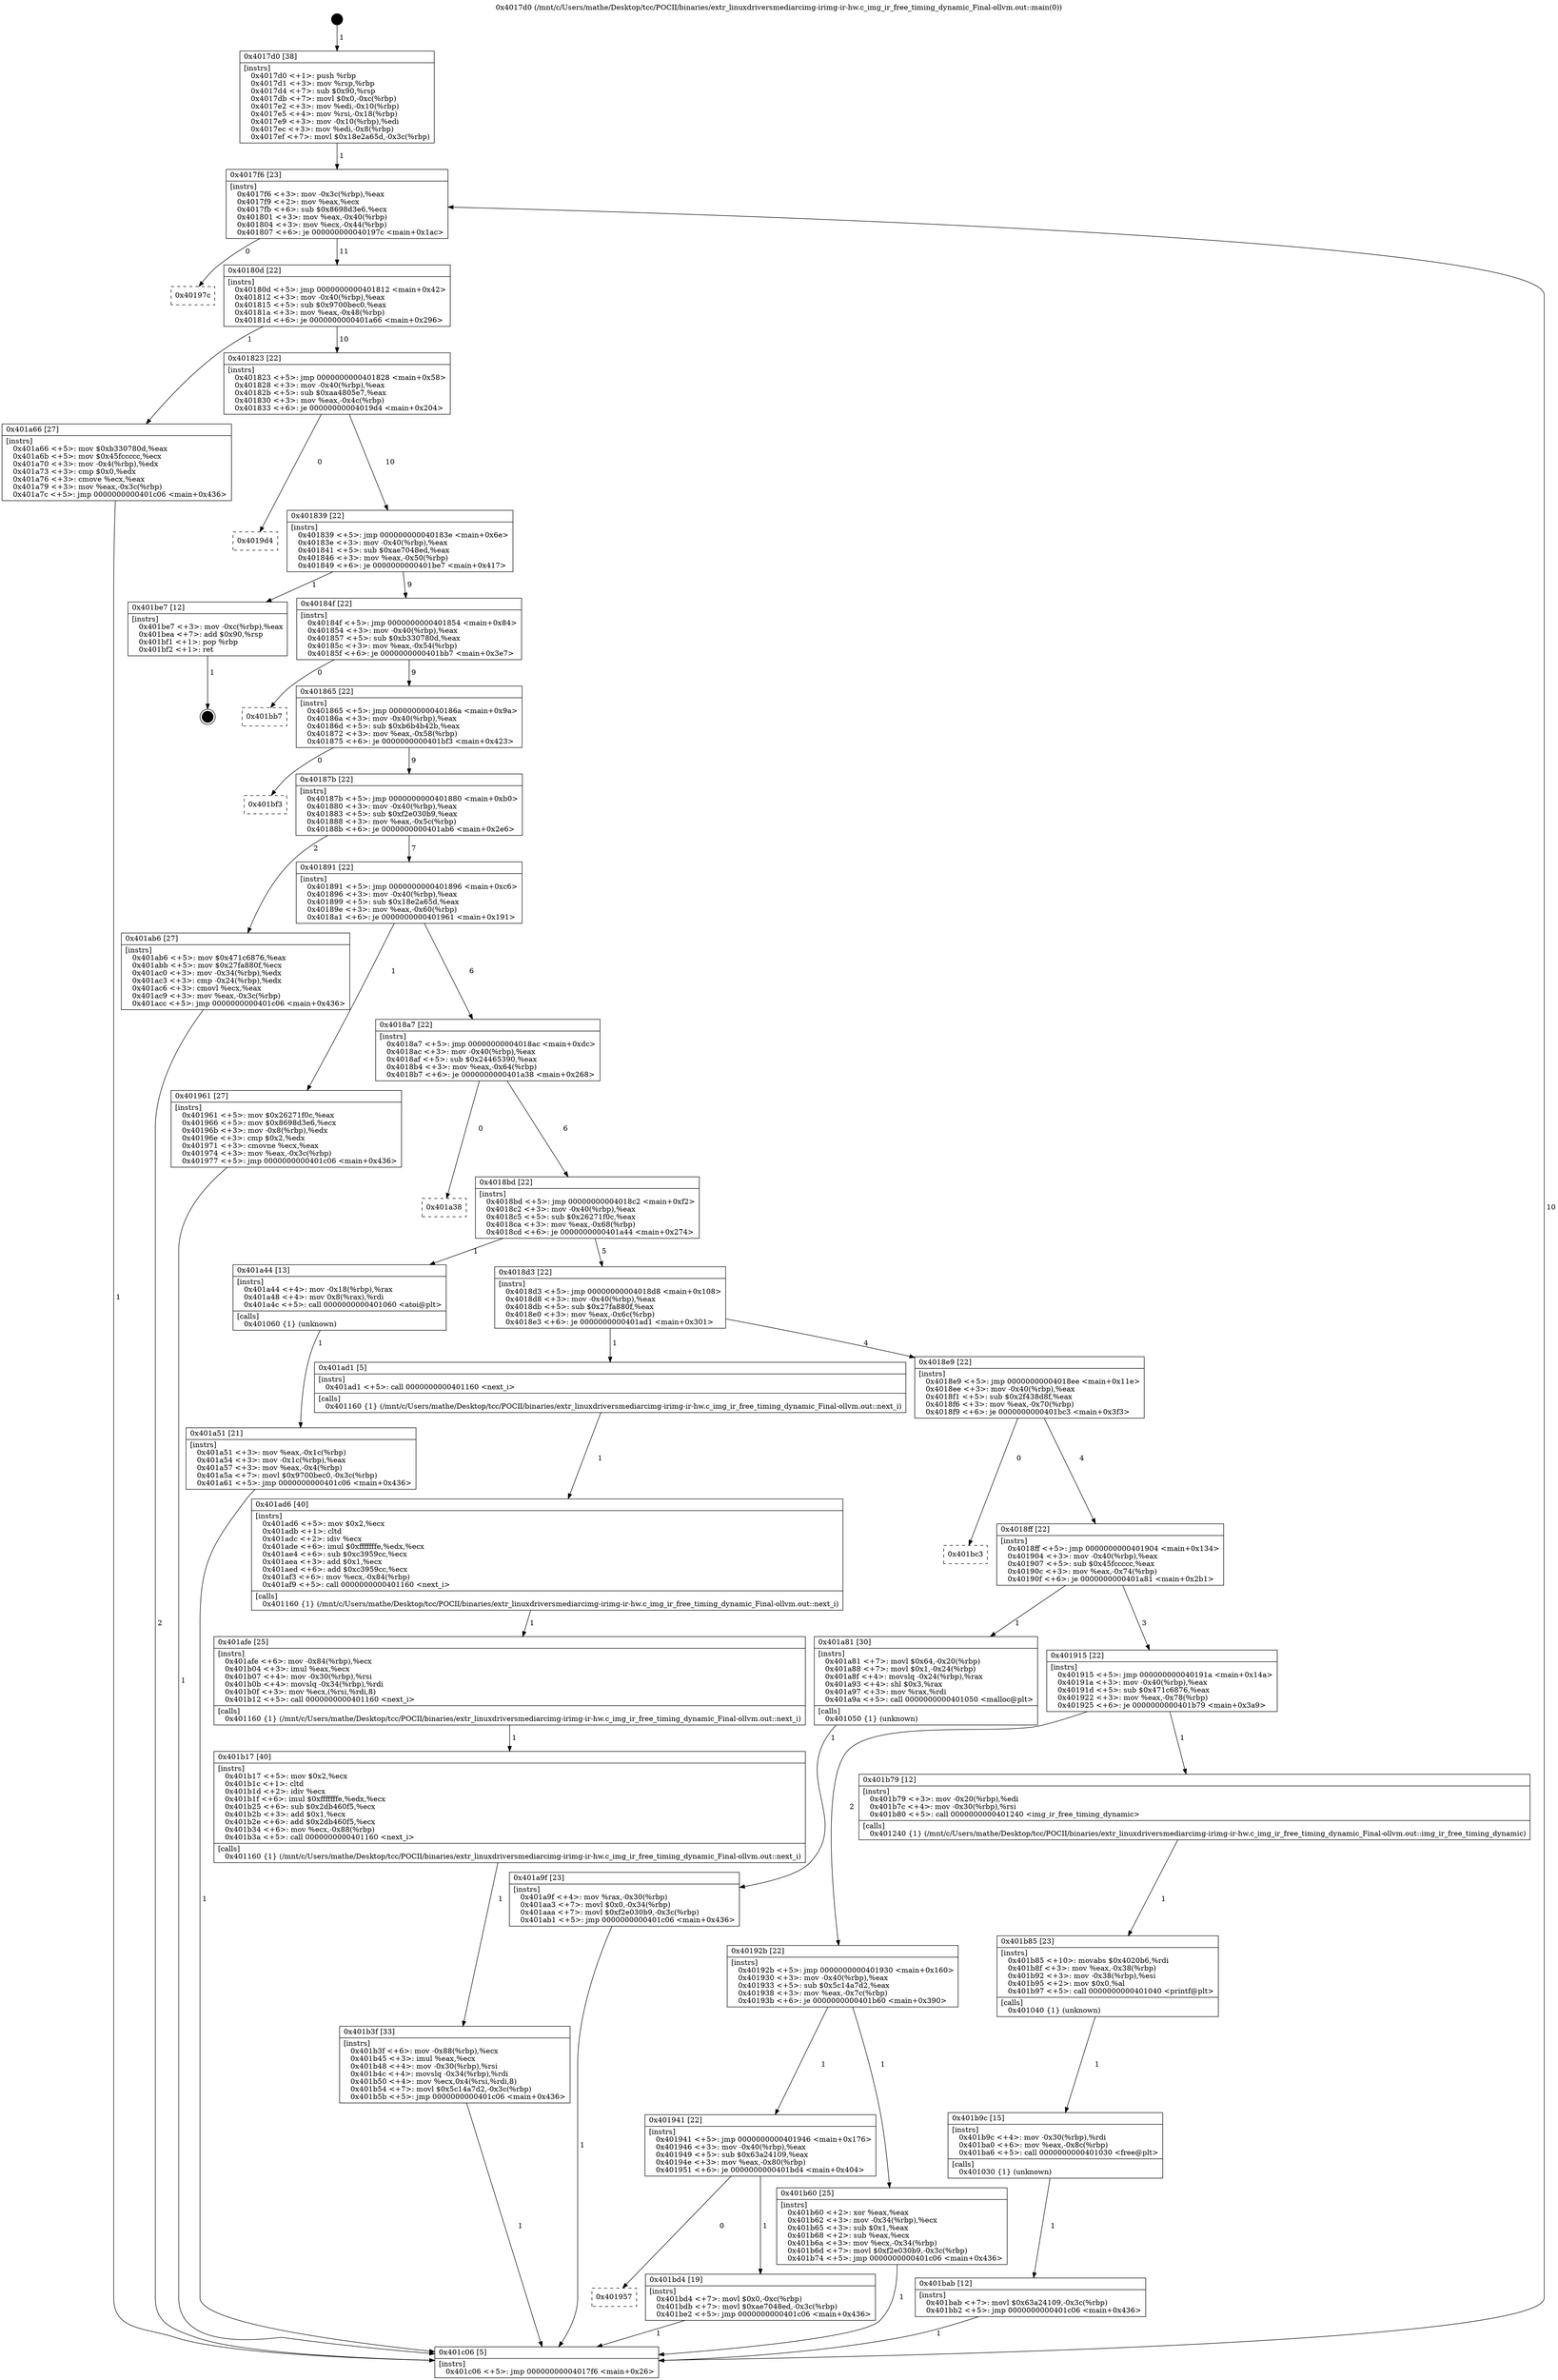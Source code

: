 digraph "0x4017d0" {
  label = "0x4017d0 (/mnt/c/Users/mathe/Desktop/tcc/POCII/binaries/extr_linuxdriversmediarcimg-irimg-ir-hw.c_img_ir_free_timing_dynamic_Final-ollvm.out::main(0))"
  labelloc = "t"
  node[shape=record]

  Entry [label="",width=0.3,height=0.3,shape=circle,fillcolor=black,style=filled]
  "0x4017f6" [label="{
     0x4017f6 [23]\l
     | [instrs]\l
     &nbsp;&nbsp;0x4017f6 \<+3\>: mov -0x3c(%rbp),%eax\l
     &nbsp;&nbsp;0x4017f9 \<+2\>: mov %eax,%ecx\l
     &nbsp;&nbsp;0x4017fb \<+6\>: sub $0x8698d3e6,%ecx\l
     &nbsp;&nbsp;0x401801 \<+3\>: mov %eax,-0x40(%rbp)\l
     &nbsp;&nbsp;0x401804 \<+3\>: mov %ecx,-0x44(%rbp)\l
     &nbsp;&nbsp;0x401807 \<+6\>: je 000000000040197c \<main+0x1ac\>\l
  }"]
  "0x40197c" [label="{
     0x40197c\l
  }", style=dashed]
  "0x40180d" [label="{
     0x40180d [22]\l
     | [instrs]\l
     &nbsp;&nbsp;0x40180d \<+5\>: jmp 0000000000401812 \<main+0x42\>\l
     &nbsp;&nbsp;0x401812 \<+3\>: mov -0x40(%rbp),%eax\l
     &nbsp;&nbsp;0x401815 \<+5\>: sub $0x9700bec0,%eax\l
     &nbsp;&nbsp;0x40181a \<+3\>: mov %eax,-0x48(%rbp)\l
     &nbsp;&nbsp;0x40181d \<+6\>: je 0000000000401a66 \<main+0x296\>\l
  }"]
  Exit [label="",width=0.3,height=0.3,shape=circle,fillcolor=black,style=filled,peripheries=2]
  "0x401a66" [label="{
     0x401a66 [27]\l
     | [instrs]\l
     &nbsp;&nbsp;0x401a66 \<+5\>: mov $0xb330780d,%eax\l
     &nbsp;&nbsp;0x401a6b \<+5\>: mov $0x45fccccc,%ecx\l
     &nbsp;&nbsp;0x401a70 \<+3\>: mov -0x4(%rbp),%edx\l
     &nbsp;&nbsp;0x401a73 \<+3\>: cmp $0x0,%edx\l
     &nbsp;&nbsp;0x401a76 \<+3\>: cmove %ecx,%eax\l
     &nbsp;&nbsp;0x401a79 \<+3\>: mov %eax,-0x3c(%rbp)\l
     &nbsp;&nbsp;0x401a7c \<+5\>: jmp 0000000000401c06 \<main+0x436\>\l
  }"]
  "0x401823" [label="{
     0x401823 [22]\l
     | [instrs]\l
     &nbsp;&nbsp;0x401823 \<+5\>: jmp 0000000000401828 \<main+0x58\>\l
     &nbsp;&nbsp;0x401828 \<+3\>: mov -0x40(%rbp),%eax\l
     &nbsp;&nbsp;0x40182b \<+5\>: sub $0xaa4805e7,%eax\l
     &nbsp;&nbsp;0x401830 \<+3\>: mov %eax,-0x4c(%rbp)\l
     &nbsp;&nbsp;0x401833 \<+6\>: je 00000000004019d4 \<main+0x204\>\l
  }"]
  "0x401957" [label="{
     0x401957\l
  }", style=dashed]
  "0x4019d4" [label="{
     0x4019d4\l
  }", style=dashed]
  "0x401839" [label="{
     0x401839 [22]\l
     | [instrs]\l
     &nbsp;&nbsp;0x401839 \<+5\>: jmp 000000000040183e \<main+0x6e\>\l
     &nbsp;&nbsp;0x40183e \<+3\>: mov -0x40(%rbp),%eax\l
     &nbsp;&nbsp;0x401841 \<+5\>: sub $0xae7048ed,%eax\l
     &nbsp;&nbsp;0x401846 \<+3\>: mov %eax,-0x50(%rbp)\l
     &nbsp;&nbsp;0x401849 \<+6\>: je 0000000000401be7 \<main+0x417\>\l
  }"]
  "0x401bd4" [label="{
     0x401bd4 [19]\l
     | [instrs]\l
     &nbsp;&nbsp;0x401bd4 \<+7\>: movl $0x0,-0xc(%rbp)\l
     &nbsp;&nbsp;0x401bdb \<+7\>: movl $0xae7048ed,-0x3c(%rbp)\l
     &nbsp;&nbsp;0x401be2 \<+5\>: jmp 0000000000401c06 \<main+0x436\>\l
  }"]
  "0x401be7" [label="{
     0x401be7 [12]\l
     | [instrs]\l
     &nbsp;&nbsp;0x401be7 \<+3\>: mov -0xc(%rbp),%eax\l
     &nbsp;&nbsp;0x401bea \<+7\>: add $0x90,%rsp\l
     &nbsp;&nbsp;0x401bf1 \<+1\>: pop %rbp\l
     &nbsp;&nbsp;0x401bf2 \<+1\>: ret\l
  }"]
  "0x40184f" [label="{
     0x40184f [22]\l
     | [instrs]\l
     &nbsp;&nbsp;0x40184f \<+5\>: jmp 0000000000401854 \<main+0x84\>\l
     &nbsp;&nbsp;0x401854 \<+3\>: mov -0x40(%rbp),%eax\l
     &nbsp;&nbsp;0x401857 \<+5\>: sub $0xb330780d,%eax\l
     &nbsp;&nbsp;0x40185c \<+3\>: mov %eax,-0x54(%rbp)\l
     &nbsp;&nbsp;0x40185f \<+6\>: je 0000000000401bb7 \<main+0x3e7\>\l
  }"]
  "0x401bab" [label="{
     0x401bab [12]\l
     | [instrs]\l
     &nbsp;&nbsp;0x401bab \<+7\>: movl $0x63a24109,-0x3c(%rbp)\l
     &nbsp;&nbsp;0x401bb2 \<+5\>: jmp 0000000000401c06 \<main+0x436\>\l
  }"]
  "0x401bb7" [label="{
     0x401bb7\l
  }", style=dashed]
  "0x401865" [label="{
     0x401865 [22]\l
     | [instrs]\l
     &nbsp;&nbsp;0x401865 \<+5\>: jmp 000000000040186a \<main+0x9a\>\l
     &nbsp;&nbsp;0x40186a \<+3\>: mov -0x40(%rbp),%eax\l
     &nbsp;&nbsp;0x40186d \<+5\>: sub $0xb6b4b42b,%eax\l
     &nbsp;&nbsp;0x401872 \<+3\>: mov %eax,-0x58(%rbp)\l
     &nbsp;&nbsp;0x401875 \<+6\>: je 0000000000401bf3 \<main+0x423\>\l
  }"]
  "0x401b9c" [label="{
     0x401b9c [15]\l
     | [instrs]\l
     &nbsp;&nbsp;0x401b9c \<+4\>: mov -0x30(%rbp),%rdi\l
     &nbsp;&nbsp;0x401ba0 \<+6\>: mov %eax,-0x8c(%rbp)\l
     &nbsp;&nbsp;0x401ba6 \<+5\>: call 0000000000401030 \<free@plt\>\l
     | [calls]\l
     &nbsp;&nbsp;0x401030 \{1\} (unknown)\l
  }"]
  "0x401bf3" [label="{
     0x401bf3\l
  }", style=dashed]
  "0x40187b" [label="{
     0x40187b [22]\l
     | [instrs]\l
     &nbsp;&nbsp;0x40187b \<+5\>: jmp 0000000000401880 \<main+0xb0\>\l
     &nbsp;&nbsp;0x401880 \<+3\>: mov -0x40(%rbp),%eax\l
     &nbsp;&nbsp;0x401883 \<+5\>: sub $0xf2e030b9,%eax\l
     &nbsp;&nbsp;0x401888 \<+3\>: mov %eax,-0x5c(%rbp)\l
     &nbsp;&nbsp;0x40188b \<+6\>: je 0000000000401ab6 \<main+0x2e6\>\l
  }"]
  "0x401b85" [label="{
     0x401b85 [23]\l
     | [instrs]\l
     &nbsp;&nbsp;0x401b85 \<+10\>: movabs $0x4020b6,%rdi\l
     &nbsp;&nbsp;0x401b8f \<+3\>: mov %eax,-0x38(%rbp)\l
     &nbsp;&nbsp;0x401b92 \<+3\>: mov -0x38(%rbp),%esi\l
     &nbsp;&nbsp;0x401b95 \<+2\>: mov $0x0,%al\l
     &nbsp;&nbsp;0x401b97 \<+5\>: call 0000000000401040 \<printf@plt\>\l
     | [calls]\l
     &nbsp;&nbsp;0x401040 \{1\} (unknown)\l
  }"]
  "0x401ab6" [label="{
     0x401ab6 [27]\l
     | [instrs]\l
     &nbsp;&nbsp;0x401ab6 \<+5\>: mov $0x471c6876,%eax\l
     &nbsp;&nbsp;0x401abb \<+5\>: mov $0x27fa880f,%ecx\l
     &nbsp;&nbsp;0x401ac0 \<+3\>: mov -0x34(%rbp),%edx\l
     &nbsp;&nbsp;0x401ac3 \<+3\>: cmp -0x24(%rbp),%edx\l
     &nbsp;&nbsp;0x401ac6 \<+3\>: cmovl %ecx,%eax\l
     &nbsp;&nbsp;0x401ac9 \<+3\>: mov %eax,-0x3c(%rbp)\l
     &nbsp;&nbsp;0x401acc \<+5\>: jmp 0000000000401c06 \<main+0x436\>\l
  }"]
  "0x401891" [label="{
     0x401891 [22]\l
     | [instrs]\l
     &nbsp;&nbsp;0x401891 \<+5\>: jmp 0000000000401896 \<main+0xc6\>\l
     &nbsp;&nbsp;0x401896 \<+3\>: mov -0x40(%rbp),%eax\l
     &nbsp;&nbsp;0x401899 \<+5\>: sub $0x18e2a65d,%eax\l
     &nbsp;&nbsp;0x40189e \<+3\>: mov %eax,-0x60(%rbp)\l
     &nbsp;&nbsp;0x4018a1 \<+6\>: je 0000000000401961 \<main+0x191\>\l
  }"]
  "0x401941" [label="{
     0x401941 [22]\l
     | [instrs]\l
     &nbsp;&nbsp;0x401941 \<+5\>: jmp 0000000000401946 \<main+0x176\>\l
     &nbsp;&nbsp;0x401946 \<+3\>: mov -0x40(%rbp),%eax\l
     &nbsp;&nbsp;0x401949 \<+5\>: sub $0x63a24109,%eax\l
     &nbsp;&nbsp;0x40194e \<+3\>: mov %eax,-0x80(%rbp)\l
     &nbsp;&nbsp;0x401951 \<+6\>: je 0000000000401bd4 \<main+0x404\>\l
  }"]
  "0x401961" [label="{
     0x401961 [27]\l
     | [instrs]\l
     &nbsp;&nbsp;0x401961 \<+5\>: mov $0x26271f0c,%eax\l
     &nbsp;&nbsp;0x401966 \<+5\>: mov $0x8698d3e6,%ecx\l
     &nbsp;&nbsp;0x40196b \<+3\>: mov -0x8(%rbp),%edx\l
     &nbsp;&nbsp;0x40196e \<+3\>: cmp $0x2,%edx\l
     &nbsp;&nbsp;0x401971 \<+3\>: cmovne %ecx,%eax\l
     &nbsp;&nbsp;0x401974 \<+3\>: mov %eax,-0x3c(%rbp)\l
     &nbsp;&nbsp;0x401977 \<+5\>: jmp 0000000000401c06 \<main+0x436\>\l
  }"]
  "0x4018a7" [label="{
     0x4018a7 [22]\l
     | [instrs]\l
     &nbsp;&nbsp;0x4018a7 \<+5\>: jmp 00000000004018ac \<main+0xdc\>\l
     &nbsp;&nbsp;0x4018ac \<+3\>: mov -0x40(%rbp),%eax\l
     &nbsp;&nbsp;0x4018af \<+5\>: sub $0x24465390,%eax\l
     &nbsp;&nbsp;0x4018b4 \<+3\>: mov %eax,-0x64(%rbp)\l
     &nbsp;&nbsp;0x4018b7 \<+6\>: je 0000000000401a38 \<main+0x268\>\l
  }"]
  "0x401c06" [label="{
     0x401c06 [5]\l
     | [instrs]\l
     &nbsp;&nbsp;0x401c06 \<+5\>: jmp 00000000004017f6 \<main+0x26\>\l
  }"]
  "0x4017d0" [label="{
     0x4017d0 [38]\l
     | [instrs]\l
     &nbsp;&nbsp;0x4017d0 \<+1\>: push %rbp\l
     &nbsp;&nbsp;0x4017d1 \<+3\>: mov %rsp,%rbp\l
     &nbsp;&nbsp;0x4017d4 \<+7\>: sub $0x90,%rsp\l
     &nbsp;&nbsp;0x4017db \<+7\>: movl $0x0,-0xc(%rbp)\l
     &nbsp;&nbsp;0x4017e2 \<+3\>: mov %edi,-0x10(%rbp)\l
     &nbsp;&nbsp;0x4017e5 \<+4\>: mov %rsi,-0x18(%rbp)\l
     &nbsp;&nbsp;0x4017e9 \<+3\>: mov -0x10(%rbp),%edi\l
     &nbsp;&nbsp;0x4017ec \<+3\>: mov %edi,-0x8(%rbp)\l
     &nbsp;&nbsp;0x4017ef \<+7\>: movl $0x18e2a65d,-0x3c(%rbp)\l
  }"]
  "0x401b60" [label="{
     0x401b60 [25]\l
     | [instrs]\l
     &nbsp;&nbsp;0x401b60 \<+2\>: xor %eax,%eax\l
     &nbsp;&nbsp;0x401b62 \<+3\>: mov -0x34(%rbp),%ecx\l
     &nbsp;&nbsp;0x401b65 \<+3\>: sub $0x1,%eax\l
     &nbsp;&nbsp;0x401b68 \<+2\>: sub %eax,%ecx\l
     &nbsp;&nbsp;0x401b6a \<+3\>: mov %ecx,-0x34(%rbp)\l
     &nbsp;&nbsp;0x401b6d \<+7\>: movl $0xf2e030b9,-0x3c(%rbp)\l
     &nbsp;&nbsp;0x401b74 \<+5\>: jmp 0000000000401c06 \<main+0x436\>\l
  }"]
  "0x401a38" [label="{
     0x401a38\l
  }", style=dashed]
  "0x4018bd" [label="{
     0x4018bd [22]\l
     | [instrs]\l
     &nbsp;&nbsp;0x4018bd \<+5\>: jmp 00000000004018c2 \<main+0xf2\>\l
     &nbsp;&nbsp;0x4018c2 \<+3\>: mov -0x40(%rbp),%eax\l
     &nbsp;&nbsp;0x4018c5 \<+5\>: sub $0x26271f0c,%eax\l
     &nbsp;&nbsp;0x4018ca \<+3\>: mov %eax,-0x68(%rbp)\l
     &nbsp;&nbsp;0x4018cd \<+6\>: je 0000000000401a44 \<main+0x274\>\l
  }"]
  "0x40192b" [label="{
     0x40192b [22]\l
     | [instrs]\l
     &nbsp;&nbsp;0x40192b \<+5\>: jmp 0000000000401930 \<main+0x160\>\l
     &nbsp;&nbsp;0x401930 \<+3\>: mov -0x40(%rbp),%eax\l
     &nbsp;&nbsp;0x401933 \<+5\>: sub $0x5c14a7d2,%eax\l
     &nbsp;&nbsp;0x401938 \<+3\>: mov %eax,-0x7c(%rbp)\l
     &nbsp;&nbsp;0x40193b \<+6\>: je 0000000000401b60 \<main+0x390\>\l
  }"]
  "0x401a44" [label="{
     0x401a44 [13]\l
     | [instrs]\l
     &nbsp;&nbsp;0x401a44 \<+4\>: mov -0x18(%rbp),%rax\l
     &nbsp;&nbsp;0x401a48 \<+4\>: mov 0x8(%rax),%rdi\l
     &nbsp;&nbsp;0x401a4c \<+5\>: call 0000000000401060 \<atoi@plt\>\l
     | [calls]\l
     &nbsp;&nbsp;0x401060 \{1\} (unknown)\l
  }"]
  "0x4018d3" [label="{
     0x4018d3 [22]\l
     | [instrs]\l
     &nbsp;&nbsp;0x4018d3 \<+5\>: jmp 00000000004018d8 \<main+0x108\>\l
     &nbsp;&nbsp;0x4018d8 \<+3\>: mov -0x40(%rbp),%eax\l
     &nbsp;&nbsp;0x4018db \<+5\>: sub $0x27fa880f,%eax\l
     &nbsp;&nbsp;0x4018e0 \<+3\>: mov %eax,-0x6c(%rbp)\l
     &nbsp;&nbsp;0x4018e3 \<+6\>: je 0000000000401ad1 \<main+0x301\>\l
  }"]
  "0x401a51" [label="{
     0x401a51 [21]\l
     | [instrs]\l
     &nbsp;&nbsp;0x401a51 \<+3\>: mov %eax,-0x1c(%rbp)\l
     &nbsp;&nbsp;0x401a54 \<+3\>: mov -0x1c(%rbp),%eax\l
     &nbsp;&nbsp;0x401a57 \<+3\>: mov %eax,-0x4(%rbp)\l
     &nbsp;&nbsp;0x401a5a \<+7\>: movl $0x9700bec0,-0x3c(%rbp)\l
     &nbsp;&nbsp;0x401a61 \<+5\>: jmp 0000000000401c06 \<main+0x436\>\l
  }"]
  "0x401b79" [label="{
     0x401b79 [12]\l
     | [instrs]\l
     &nbsp;&nbsp;0x401b79 \<+3\>: mov -0x20(%rbp),%edi\l
     &nbsp;&nbsp;0x401b7c \<+4\>: mov -0x30(%rbp),%rsi\l
     &nbsp;&nbsp;0x401b80 \<+5\>: call 0000000000401240 \<img_ir_free_timing_dynamic\>\l
     | [calls]\l
     &nbsp;&nbsp;0x401240 \{1\} (/mnt/c/Users/mathe/Desktop/tcc/POCII/binaries/extr_linuxdriversmediarcimg-irimg-ir-hw.c_img_ir_free_timing_dynamic_Final-ollvm.out::img_ir_free_timing_dynamic)\l
  }"]
  "0x401ad1" [label="{
     0x401ad1 [5]\l
     | [instrs]\l
     &nbsp;&nbsp;0x401ad1 \<+5\>: call 0000000000401160 \<next_i\>\l
     | [calls]\l
     &nbsp;&nbsp;0x401160 \{1\} (/mnt/c/Users/mathe/Desktop/tcc/POCII/binaries/extr_linuxdriversmediarcimg-irimg-ir-hw.c_img_ir_free_timing_dynamic_Final-ollvm.out::next_i)\l
  }"]
  "0x4018e9" [label="{
     0x4018e9 [22]\l
     | [instrs]\l
     &nbsp;&nbsp;0x4018e9 \<+5\>: jmp 00000000004018ee \<main+0x11e\>\l
     &nbsp;&nbsp;0x4018ee \<+3\>: mov -0x40(%rbp),%eax\l
     &nbsp;&nbsp;0x4018f1 \<+5\>: sub $0x2f438d8f,%eax\l
     &nbsp;&nbsp;0x4018f6 \<+3\>: mov %eax,-0x70(%rbp)\l
     &nbsp;&nbsp;0x4018f9 \<+6\>: je 0000000000401bc3 \<main+0x3f3\>\l
  }"]
  "0x401b3f" [label="{
     0x401b3f [33]\l
     | [instrs]\l
     &nbsp;&nbsp;0x401b3f \<+6\>: mov -0x88(%rbp),%ecx\l
     &nbsp;&nbsp;0x401b45 \<+3\>: imul %eax,%ecx\l
     &nbsp;&nbsp;0x401b48 \<+4\>: mov -0x30(%rbp),%rsi\l
     &nbsp;&nbsp;0x401b4c \<+4\>: movslq -0x34(%rbp),%rdi\l
     &nbsp;&nbsp;0x401b50 \<+4\>: mov %ecx,0x4(%rsi,%rdi,8)\l
     &nbsp;&nbsp;0x401b54 \<+7\>: movl $0x5c14a7d2,-0x3c(%rbp)\l
     &nbsp;&nbsp;0x401b5b \<+5\>: jmp 0000000000401c06 \<main+0x436\>\l
  }"]
  "0x401bc3" [label="{
     0x401bc3\l
  }", style=dashed]
  "0x4018ff" [label="{
     0x4018ff [22]\l
     | [instrs]\l
     &nbsp;&nbsp;0x4018ff \<+5\>: jmp 0000000000401904 \<main+0x134\>\l
     &nbsp;&nbsp;0x401904 \<+3\>: mov -0x40(%rbp),%eax\l
     &nbsp;&nbsp;0x401907 \<+5\>: sub $0x45fccccc,%eax\l
     &nbsp;&nbsp;0x40190c \<+3\>: mov %eax,-0x74(%rbp)\l
     &nbsp;&nbsp;0x40190f \<+6\>: je 0000000000401a81 \<main+0x2b1\>\l
  }"]
  "0x401b17" [label="{
     0x401b17 [40]\l
     | [instrs]\l
     &nbsp;&nbsp;0x401b17 \<+5\>: mov $0x2,%ecx\l
     &nbsp;&nbsp;0x401b1c \<+1\>: cltd\l
     &nbsp;&nbsp;0x401b1d \<+2\>: idiv %ecx\l
     &nbsp;&nbsp;0x401b1f \<+6\>: imul $0xfffffffe,%edx,%ecx\l
     &nbsp;&nbsp;0x401b25 \<+6\>: sub $0x2db460f5,%ecx\l
     &nbsp;&nbsp;0x401b2b \<+3\>: add $0x1,%ecx\l
     &nbsp;&nbsp;0x401b2e \<+6\>: add $0x2db460f5,%ecx\l
     &nbsp;&nbsp;0x401b34 \<+6\>: mov %ecx,-0x88(%rbp)\l
     &nbsp;&nbsp;0x401b3a \<+5\>: call 0000000000401160 \<next_i\>\l
     | [calls]\l
     &nbsp;&nbsp;0x401160 \{1\} (/mnt/c/Users/mathe/Desktop/tcc/POCII/binaries/extr_linuxdriversmediarcimg-irimg-ir-hw.c_img_ir_free_timing_dynamic_Final-ollvm.out::next_i)\l
  }"]
  "0x401a81" [label="{
     0x401a81 [30]\l
     | [instrs]\l
     &nbsp;&nbsp;0x401a81 \<+7\>: movl $0x64,-0x20(%rbp)\l
     &nbsp;&nbsp;0x401a88 \<+7\>: movl $0x1,-0x24(%rbp)\l
     &nbsp;&nbsp;0x401a8f \<+4\>: movslq -0x24(%rbp),%rax\l
     &nbsp;&nbsp;0x401a93 \<+4\>: shl $0x3,%rax\l
     &nbsp;&nbsp;0x401a97 \<+3\>: mov %rax,%rdi\l
     &nbsp;&nbsp;0x401a9a \<+5\>: call 0000000000401050 \<malloc@plt\>\l
     | [calls]\l
     &nbsp;&nbsp;0x401050 \{1\} (unknown)\l
  }"]
  "0x401915" [label="{
     0x401915 [22]\l
     | [instrs]\l
     &nbsp;&nbsp;0x401915 \<+5\>: jmp 000000000040191a \<main+0x14a\>\l
     &nbsp;&nbsp;0x40191a \<+3\>: mov -0x40(%rbp),%eax\l
     &nbsp;&nbsp;0x40191d \<+5\>: sub $0x471c6876,%eax\l
     &nbsp;&nbsp;0x401922 \<+3\>: mov %eax,-0x78(%rbp)\l
     &nbsp;&nbsp;0x401925 \<+6\>: je 0000000000401b79 \<main+0x3a9\>\l
  }"]
  "0x401a9f" [label="{
     0x401a9f [23]\l
     | [instrs]\l
     &nbsp;&nbsp;0x401a9f \<+4\>: mov %rax,-0x30(%rbp)\l
     &nbsp;&nbsp;0x401aa3 \<+7\>: movl $0x0,-0x34(%rbp)\l
     &nbsp;&nbsp;0x401aaa \<+7\>: movl $0xf2e030b9,-0x3c(%rbp)\l
     &nbsp;&nbsp;0x401ab1 \<+5\>: jmp 0000000000401c06 \<main+0x436\>\l
  }"]
  "0x401ad6" [label="{
     0x401ad6 [40]\l
     | [instrs]\l
     &nbsp;&nbsp;0x401ad6 \<+5\>: mov $0x2,%ecx\l
     &nbsp;&nbsp;0x401adb \<+1\>: cltd\l
     &nbsp;&nbsp;0x401adc \<+2\>: idiv %ecx\l
     &nbsp;&nbsp;0x401ade \<+6\>: imul $0xfffffffe,%edx,%ecx\l
     &nbsp;&nbsp;0x401ae4 \<+6\>: sub $0xc3959cc,%ecx\l
     &nbsp;&nbsp;0x401aea \<+3\>: add $0x1,%ecx\l
     &nbsp;&nbsp;0x401aed \<+6\>: add $0xc3959cc,%ecx\l
     &nbsp;&nbsp;0x401af3 \<+6\>: mov %ecx,-0x84(%rbp)\l
     &nbsp;&nbsp;0x401af9 \<+5\>: call 0000000000401160 \<next_i\>\l
     | [calls]\l
     &nbsp;&nbsp;0x401160 \{1\} (/mnt/c/Users/mathe/Desktop/tcc/POCII/binaries/extr_linuxdriversmediarcimg-irimg-ir-hw.c_img_ir_free_timing_dynamic_Final-ollvm.out::next_i)\l
  }"]
  "0x401afe" [label="{
     0x401afe [25]\l
     | [instrs]\l
     &nbsp;&nbsp;0x401afe \<+6\>: mov -0x84(%rbp),%ecx\l
     &nbsp;&nbsp;0x401b04 \<+3\>: imul %eax,%ecx\l
     &nbsp;&nbsp;0x401b07 \<+4\>: mov -0x30(%rbp),%rsi\l
     &nbsp;&nbsp;0x401b0b \<+4\>: movslq -0x34(%rbp),%rdi\l
     &nbsp;&nbsp;0x401b0f \<+3\>: mov %ecx,(%rsi,%rdi,8)\l
     &nbsp;&nbsp;0x401b12 \<+5\>: call 0000000000401160 \<next_i\>\l
     | [calls]\l
     &nbsp;&nbsp;0x401160 \{1\} (/mnt/c/Users/mathe/Desktop/tcc/POCII/binaries/extr_linuxdriversmediarcimg-irimg-ir-hw.c_img_ir_free_timing_dynamic_Final-ollvm.out::next_i)\l
  }"]
  Entry -> "0x4017d0" [label=" 1"]
  "0x4017f6" -> "0x40197c" [label=" 0"]
  "0x4017f6" -> "0x40180d" [label=" 11"]
  "0x401be7" -> Exit [label=" 1"]
  "0x40180d" -> "0x401a66" [label=" 1"]
  "0x40180d" -> "0x401823" [label=" 10"]
  "0x401bd4" -> "0x401c06" [label=" 1"]
  "0x401823" -> "0x4019d4" [label=" 0"]
  "0x401823" -> "0x401839" [label=" 10"]
  "0x401941" -> "0x401957" [label=" 0"]
  "0x401839" -> "0x401be7" [label=" 1"]
  "0x401839" -> "0x40184f" [label=" 9"]
  "0x401941" -> "0x401bd4" [label=" 1"]
  "0x40184f" -> "0x401bb7" [label=" 0"]
  "0x40184f" -> "0x401865" [label=" 9"]
  "0x401bab" -> "0x401c06" [label=" 1"]
  "0x401865" -> "0x401bf3" [label=" 0"]
  "0x401865" -> "0x40187b" [label=" 9"]
  "0x401b9c" -> "0x401bab" [label=" 1"]
  "0x40187b" -> "0x401ab6" [label=" 2"]
  "0x40187b" -> "0x401891" [label=" 7"]
  "0x401b85" -> "0x401b9c" [label=" 1"]
  "0x401891" -> "0x401961" [label=" 1"]
  "0x401891" -> "0x4018a7" [label=" 6"]
  "0x401961" -> "0x401c06" [label=" 1"]
  "0x4017d0" -> "0x4017f6" [label=" 1"]
  "0x401c06" -> "0x4017f6" [label=" 10"]
  "0x401b79" -> "0x401b85" [label=" 1"]
  "0x4018a7" -> "0x401a38" [label=" 0"]
  "0x4018a7" -> "0x4018bd" [label=" 6"]
  "0x401b60" -> "0x401c06" [label=" 1"]
  "0x4018bd" -> "0x401a44" [label=" 1"]
  "0x4018bd" -> "0x4018d3" [label=" 5"]
  "0x401a44" -> "0x401a51" [label=" 1"]
  "0x401a51" -> "0x401c06" [label=" 1"]
  "0x401a66" -> "0x401c06" [label=" 1"]
  "0x40192b" -> "0x401b60" [label=" 1"]
  "0x4018d3" -> "0x401ad1" [label=" 1"]
  "0x4018d3" -> "0x4018e9" [label=" 4"]
  "0x40192b" -> "0x401941" [label=" 1"]
  "0x4018e9" -> "0x401bc3" [label=" 0"]
  "0x4018e9" -> "0x4018ff" [label=" 4"]
  "0x401915" -> "0x401b79" [label=" 1"]
  "0x4018ff" -> "0x401a81" [label=" 1"]
  "0x4018ff" -> "0x401915" [label=" 3"]
  "0x401a81" -> "0x401a9f" [label=" 1"]
  "0x401a9f" -> "0x401c06" [label=" 1"]
  "0x401ab6" -> "0x401c06" [label=" 2"]
  "0x401ad1" -> "0x401ad6" [label=" 1"]
  "0x401ad6" -> "0x401afe" [label=" 1"]
  "0x401afe" -> "0x401b17" [label=" 1"]
  "0x401b17" -> "0x401b3f" [label=" 1"]
  "0x401b3f" -> "0x401c06" [label=" 1"]
  "0x401915" -> "0x40192b" [label=" 2"]
}
